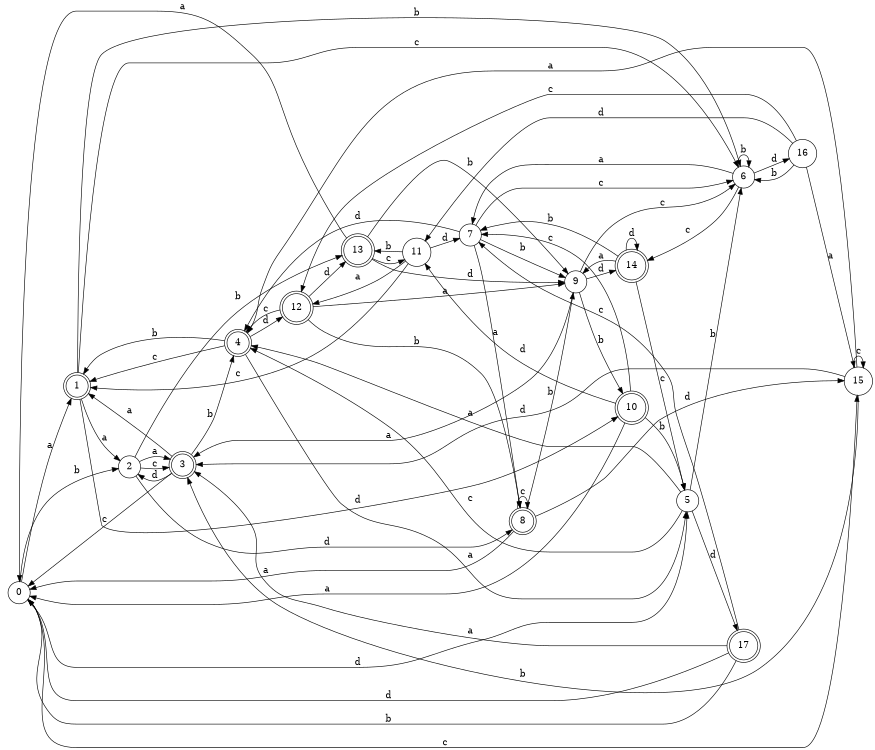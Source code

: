 digraph n15_2 {
__start0 [label="" shape="none"];

rankdir=LR;
size="8,5";

s0 [style="filled", color="black", fillcolor="white" shape="circle", label="0"];
s1 [style="rounded,filled", color="black", fillcolor="white" shape="doublecircle", label="1"];
s2 [style="filled", color="black", fillcolor="white" shape="circle", label="2"];
s3 [style="rounded,filled", color="black", fillcolor="white" shape="doublecircle", label="3"];
s4 [style="rounded,filled", color="black", fillcolor="white" shape="doublecircle", label="4"];
s5 [style="filled", color="black", fillcolor="white" shape="circle", label="5"];
s6 [style="filled", color="black", fillcolor="white" shape="circle", label="6"];
s7 [style="filled", color="black", fillcolor="white" shape="circle", label="7"];
s8 [style="rounded,filled", color="black", fillcolor="white" shape="doublecircle", label="8"];
s9 [style="filled", color="black", fillcolor="white" shape="circle", label="9"];
s10 [style="rounded,filled", color="black", fillcolor="white" shape="doublecircle", label="10"];
s11 [style="filled", color="black", fillcolor="white" shape="circle", label="11"];
s12 [style="rounded,filled", color="black", fillcolor="white" shape="doublecircle", label="12"];
s13 [style="rounded,filled", color="black", fillcolor="white" shape="doublecircle", label="13"];
s14 [style="rounded,filled", color="black", fillcolor="white" shape="doublecircle", label="14"];
s15 [style="filled", color="black", fillcolor="white" shape="circle", label="15"];
s16 [style="filled", color="black", fillcolor="white" shape="circle", label="16"];
s17 [style="rounded,filled", color="black", fillcolor="white" shape="doublecircle", label="17"];
s0 -> s1 [label="a"];
s0 -> s2 [label="b"];
s0 -> s15 [label="c"];
s0 -> s5 [label="d"];
s1 -> s2 [label="a"];
s1 -> s6 [label="b"];
s1 -> s6 [label="c"];
s1 -> s10 [label="d"];
s2 -> s3 [label="a"];
s2 -> s13 [label="b"];
s2 -> s3 [label="c"];
s2 -> s8 [label="d"];
s3 -> s1 [label="a"];
s3 -> s4 [label="b"];
s3 -> s0 [label="c"];
s3 -> s2 [label="d"];
s4 -> s5 [label="a"];
s4 -> s1 [label="b"];
s4 -> s1 [label="c"];
s4 -> s12 [label="d"];
s5 -> s4 [label="a"];
s5 -> s6 [label="b"];
s5 -> s4 [label="c"];
s5 -> s17 [label="d"];
s6 -> s7 [label="a"];
s6 -> s6 [label="b"];
s6 -> s14 [label="c"];
s6 -> s16 [label="d"];
s7 -> s8 [label="a"];
s7 -> s9 [label="b"];
s7 -> s6 [label="c"];
s7 -> s4 [label="d"];
s8 -> s0 [label="a"];
s8 -> s9 [label="b"];
s8 -> s8 [label="c"];
s8 -> s15 [label="d"];
s9 -> s3 [label="a"];
s9 -> s10 [label="b"];
s9 -> s6 [label="c"];
s9 -> s14 [label="d"];
s10 -> s0 [label="a"];
s10 -> s5 [label="b"];
s10 -> s7 [label="c"];
s10 -> s11 [label="d"];
s11 -> s12 [label="a"];
s11 -> s13 [label="b"];
s11 -> s1 [label="c"];
s11 -> s7 [label="d"];
s12 -> s9 [label="a"];
s12 -> s8 [label="b"];
s12 -> s4 [label="c"];
s12 -> s13 [label="d"];
s13 -> s0 [label="a"];
s13 -> s9 [label="b"];
s13 -> s11 [label="c"];
s13 -> s9 [label="d"];
s14 -> s9 [label="a"];
s14 -> s7 [label="b"];
s14 -> s5 [label="c"];
s14 -> s14 [label="d"];
s15 -> s4 [label="a"];
s15 -> s3 [label="b"];
s15 -> s15 [label="c"];
s15 -> s3 [label="d"];
s16 -> s15 [label="a"];
s16 -> s6 [label="b"];
s16 -> s12 [label="c"];
s16 -> s11 [label="d"];
s17 -> s3 [label="a"];
s17 -> s0 [label="b"];
s17 -> s7 [label="c"];
s17 -> s0 [label="d"];

}